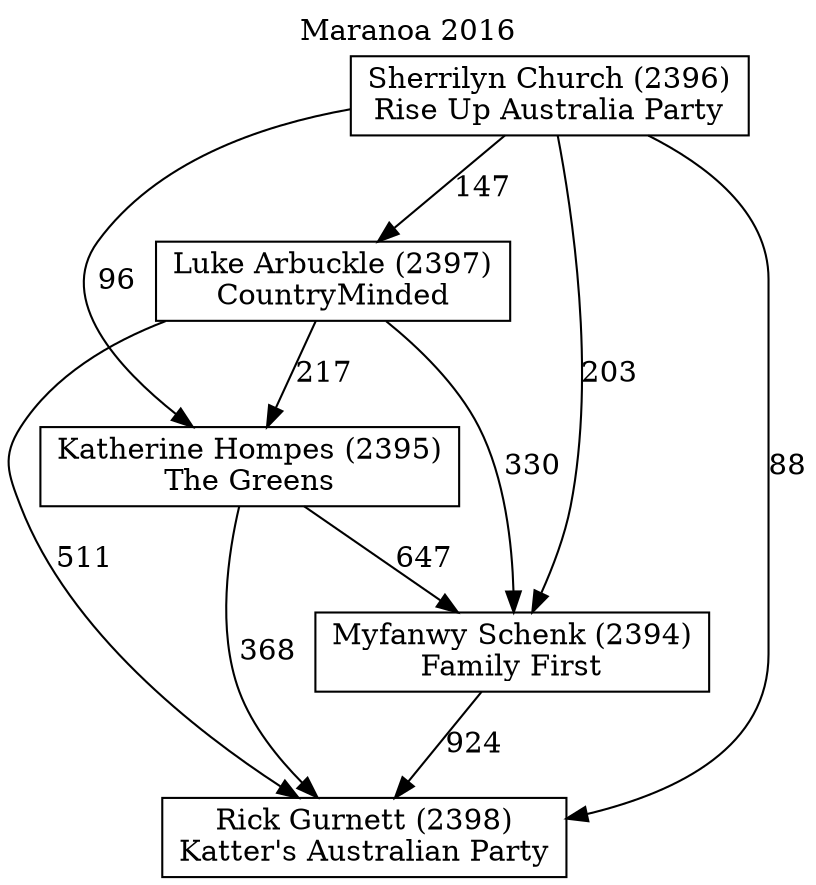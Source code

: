 // House preference flow
digraph "Rick Gurnett (2398)_Maranoa_2016" {
	graph [label="Maranoa 2016" labelloc=t mclimit=10]
	node [shape=box]
	"Rick Gurnett (2398)" [label="Rick Gurnett (2398)
Katter's Australian Party"]
	"Myfanwy Schenk (2394)" [label="Myfanwy Schenk (2394)
Family First"]
	"Katherine Hompes (2395)" [label="Katherine Hompes (2395)
The Greens"]
	"Luke Arbuckle (2397)" [label="Luke Arbuckle (2397)
CountryMinded"]
	"Sherrilyn Church (2396)" [label="Sherrilyn Church (2396)
Rise Up Australia Party"]
	"Myfanwy Schenk (2394)" -> "Rick Gurnett (2398)" [label=924]
	"Katherine Hompes (2395)" -> "Myfanwy Schenk (2394)" [label=647]
	"Luke Arbuckle (2397)" -> "Katherine Hompes (2395)" [label=217]
	"Sherrilyn Church (2396)" -> "Luke Arbuckle (2397)" [label=147]
	"Katherine Hompes (2395)" -> "Rick Gurnett (2398)" [label=368]
	"Luke Arbuckle (2397)" -> "Rick Gurnett (2398)" [label=511]
	"Sherrilyn Church (2396)" -> "Rick Gurnett (2398)" [label=88]
	"Sherrilyn Church (2396)" -> "Katherine Hompes (2395)" [label=96]
	"Luke Arbuckle (2397)" -> "Myfanwy Schenk (2394)" [label=330]
	"Sherrilyn Church (2396)" -> "Myfanwy Schenk (2394)" [label=203]
}
